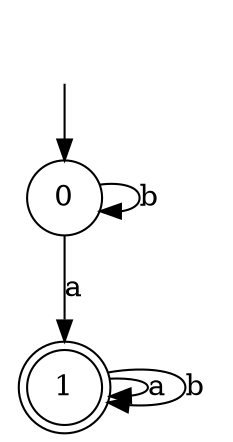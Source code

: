 digraph RandomDFA {
  __start0 [label="", shape=none];
  __start0 -> 0 [label=""];
  0 [shape=circle]
  0 -> 1 [label="a"]
  0 -> 0 [label="b"]
  1 [shape=doublecircle]
  1 -> 1 [label="a"]
  1 -> 1 [label="b"]
}
